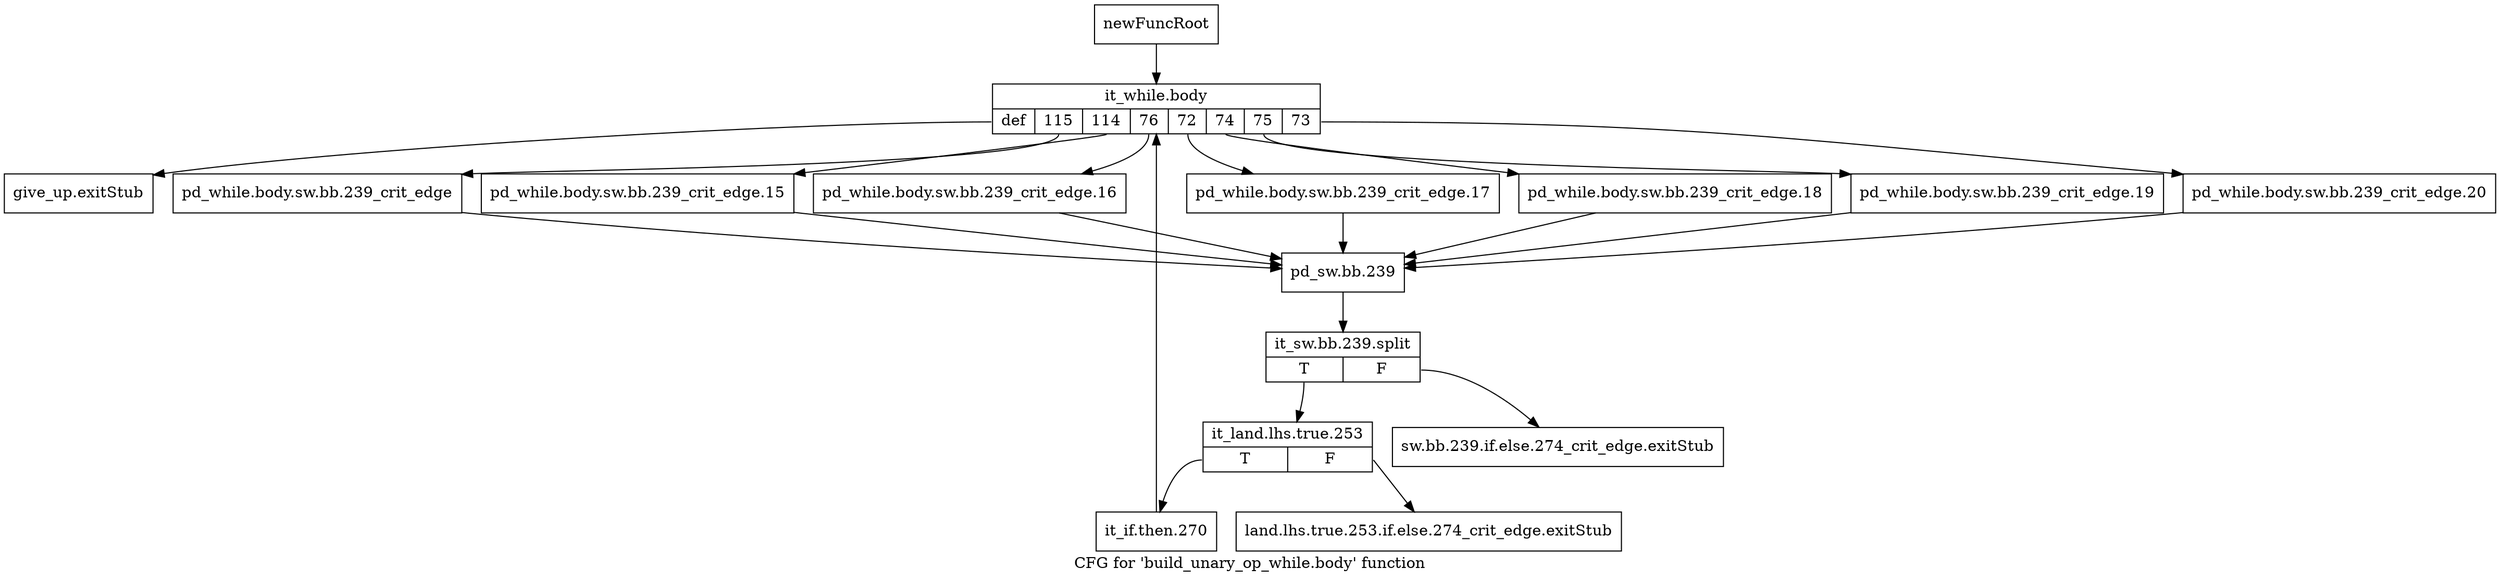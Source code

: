 digraph "CFG for 'build_unary_op_while.body' function" {
	label="CFG for 'build_unary_op_while.body' function";

	Node0xa05fd60 [shape=record,label="{newFuncRoot}"];
	Node0xa05fd60 -> Node0xa05fea0;
	Node0xa05fdb0 [shape=record,label="{give_up.exitStub}"];
	Node0xa05fe00 [shape=record,label="{sw.bb.239.if.else.274_crit_edge.exitStub}"];
	Node0xa05fe50 [shape=record,label="{land.lhs.true.253.if.else.274_crit_edge.exitStub}"];
	Node0xa05fea0 [shape=record,label="{it_while.body|{<s0>def|<s1>115|<s2>114|<s3>76|<s4>72|<s5>74|<s6>75|<s7>73}}"];
	Node0xa05fea0:s0 -> Node0xa05fdb0;
	Node0xa05fea0:s1 -> Node0xa0600d0;
	Node0xa05fea0:s2 -> Node0xa060080;
	Node0xa05fea0:s3 -> Node0xa060030;
	Node0xa05fea0:s4 -> Node0xa05ffe0;
	Node0xa05fea0:s5 -> Node0xa05ff90;
	Node0xa05fea0:s6 -> Node0xa05ff40;
	Node0xa05fea0:s7 -> Node0xa05fef0;
	Node0xa05fef0 [shape=record,label="{pd_while.body.sw.bb.239_crit_edge.20}"];
	Node0xa05fef0 -> Node0xa060120;
	Node0xa05ff40 [shape=record,label="{pd_while.body.sw.bb.239_crit_edge.19}"];
	Node0xa05ff40 -> Node0xa060120;
	Node0xa05ff90 [shape=record,label="{pd_while.body.sw.bb.239_crit_edge.18}"];
	Node0xa05ff90 -> Node0xa060120;
	Node0xa05ffe0 [shape=record,label="{pd_while.body.sw.bb.239_crit_edge.17}"];
	Node0xa05ffe0 -> Node0xa060120;
	Node0xa060030 [shape=record,label="{pd_while.body.sw.bb.239_crit_edge.16}"];
	Node0xa060030 -> Node0xa060120;
	Node0xa060080 [shape=record,label="{pd_while.body.sw.bb.239_crit_edge.15}"];
	Node0xa060080 -> Node0xa060120;
	Node0xa0600d0 [shape=record,label="{pd_while.body.sw.bb.239_crit_edge}"];
	Node0xa0600d0 -> Node0xa060120;
	Node0xa060120 [shape=record,label="{pd_sw.bb.239}"];
	Node0xa060120 -> Node0xf083cb0;
	Node0xf083cb0 [shape=record,label="{it_sw.bb.239.split|{<s0>T|<s1>F}}"];
	Node0xf083cb0:s0 -> Node0xa060170;
	Node0xf083cb0:s1 -> Node0xa05fe00;
	Node0xa060170 [shape=record,label="{it_land.lhs.true.253|{<s0>T|<s1>F}}"];
	Node0xa060170:s0 -> Node0xa0601c0;
	Node0xa060170:s1 -> Node0xa05fe50;
	Node0xa0601c0 [shape=record,label="{it_if.then.270}"];
	Node0xa0601c0 -> Node0xa05fea0;
}
